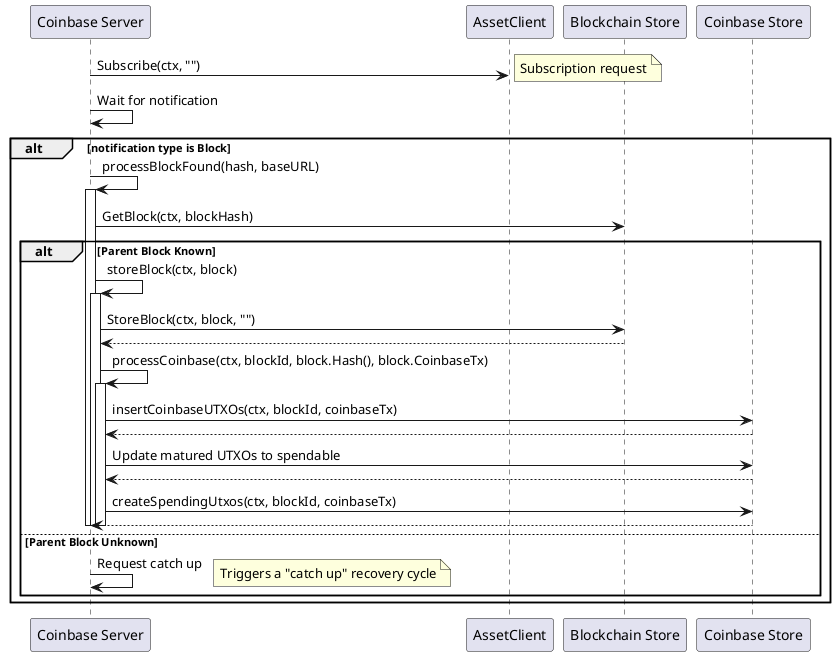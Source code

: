 @startuml

participant "Coinbase Server" as Co
participant "AssetClient" as AC
participant "Blockchain Store" as St
participant "Coinbase Store" as Cs

Co -> AC: Subscribe(ctx, "")
note right: Subscription request

Co -> Co: Wait for notification
alt notification type is Block
    Co -> Co: processBlockFound(hash, baseURL)
    activate Co
    Co -> St: GetBlock(ctx, blockHash)
    alt Parent Block Known

        Co -> Co: storeBlock(ctx, block)
        activate Co
        Co -> St: StoreBlock(ctx, block, "")
        St --> Co
        Co -> Co: processCoinbase(ctx, blockId, block.Hash(), block.CoinbaseTx)
        activate Co
        Co -> Cs: insertCoinbaseUTXOs(ctx, blockId, coinbaseTx)
        Cs --> Co
        Co -> Cs: Update matured UTXOs to spendable
        Cs --> Co
        Co -> Cs: createSpendingUtxos(ctx, blockId, coinbaseTx)
        Cs --> Co


    deactivate Co
    deactivate Co
    deactivate Co

    else Parent Block Unknown
        Co -> Co: Request catch up
        note right: Triggers a "catch up" recovery cycle
    end

end

@enduml
